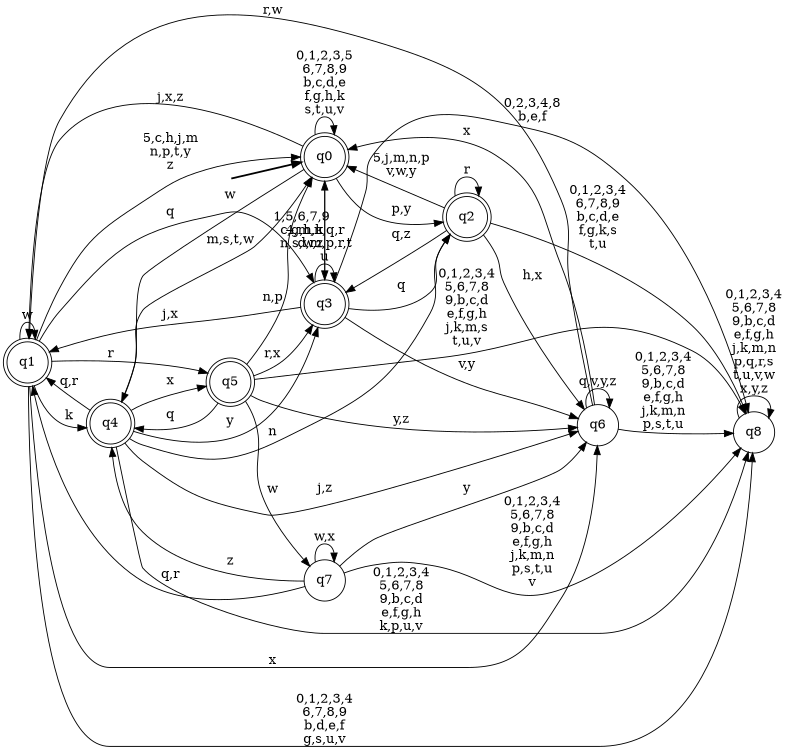 digraph BlueStar {
__start0 [style = invis, shape = none, label = "", width = 0, height = 0];

rankdir=LR;
size="8,5";

s0 [style="rounded,filled", color="black", fillcolor="white" shape="doublecircle", label="q0"];
s1 [style="rounded,filled", color="black", fillcolor="white" shape="doublecircle", label="q1"];
s2 [style="rounded,filled", color="black", fillcolor="white" shape="doublecircle", label="q2"];
s3 [style="rounded,filled", color="black", fillcolor="white" shape="doublecircle", label="q3"];
s4 [style="rounded,filled", color="black", fillcolor="white" shape="doublecircle", label="q4"];
s5 [style="rounded,filled", color="black", fillcolor="white" shape="doublecircle", label="q5"];
s6 [style="filled", color="black", fillcolor="white" shape="circle", label="q6"];
s7 [style="filled", color="black", fillcolor="white" shape="circle", label="q7"];
s8 [style="filled", color="black", fillcolor="white" shape="circle", label="q8"];
subgraph cluster_main { 
	graph [pad=".75", ranksep="0.15", nodesep="0.15"];
	 style=invis; 
	__start0 -> s0 [penwidth=2];
}
s0 -> s0 [label="0,1,2,3,5\n6,7,8,9\nb,c,d,e\nf,g,h,k\ns,t,u,v"];
s0 -> s1 [label="j,x,z"];
s0 -> s2 [label="p,y"];
s0 -> s3 [label="4,m,n,q,r"];
s0 -> s4 [label="w"];
s1 -> s0 [label="5,c,h,j,m\nn,p,t,y\nz"];
s1 -> s1 [label="w"];
s1 -> s3 [label="q"];
s1 -> s4 [label="k"];
s1 -> s5 [label="r"];
s1 -> s6 [label="x"];
s1 -> s8 [label="0,1,2,3,4\n6,7,8,9\nb,d,e,f\ng,s,u,v"];
s2 -> s0 [label="5,j,m,n,p\nv,w,y"];
s2 -> s2 [label="r"];
s2 -> s3 [label="q,z"];
s2 -> s6 [label="h,x"];
s2 -> s8 [label="0,1,2,3,4\n6,7,8,9\nb,c,d,e\nf,g,k,s\nt,u"];
s3 -> s0 [label="1,5,6,7,9\nc,g,h,k\nn,s,w,z"];
s3 -> s1 [label="j,x"];
s3 -> s2 [label="q"];
s3 -> s3 [label="d,m,p,r,t\nu"];
s3 -> s6 [label="v,y"];
s3 -> s8 [label="0,2,3,4,8\nb,e,f"];
s4 -> s0 [label="m,s,t,w"];
s4 -> s1 [label="q,r"];
s4 -> s2 [label="n"];
s4 -> s3 [label="y"];
s4 -> s5 [label="x"];
s4 -> s6 [label="j,z"];
s4 -> s8 [label="0,1,2,3,4\n5,6,7,8\n9,b,c,d\ne,f,g,h\nk,p,u,v"];
s5 -> s0 [label="n,p"];
s5 -> s3 [label="r,x"];
s5 -> s4 [label="q"];
s5 -> s6 [label="y,z"];
s5 -> s7 [label="w"];
s5 -> s8 [label="0,1,2,3,4\n5,6,7,8\n9,b,c,d\ne,f,g,h\nj,k,m,s\nt,u,v"];
s6 -> s0 [label="x"];
s6 -> s1 [label="r,w"];
s6 -> s6 [label="q,v,y,z"];
s6 -> s8 [label="0,1,2,3,4\n5,6,7,8\n9,b,c,d\ne,f,g,h\nj,k,m,n\np,s,t,u"];
s7 -> s1 [label="q,r"];
s7 -> s4 [label="z"];
s7 -> s6 [label="y"];
s7 -> s7 [label="w,x"];
s7 -> s8 [label="0,1,2,3,4\n5,6,7,8\n9,b,c,d\ne,f,g,h\nj,k,m,n\np,s,t,u\nv"];
s8 -> s8 [label="0,1,2,3,4\n5,6,7,8\n9,b,c,d\ne,f,g,h\nj,k,m,n\np,q,r,s\nt,u,v,w\nx,y,z"];

}